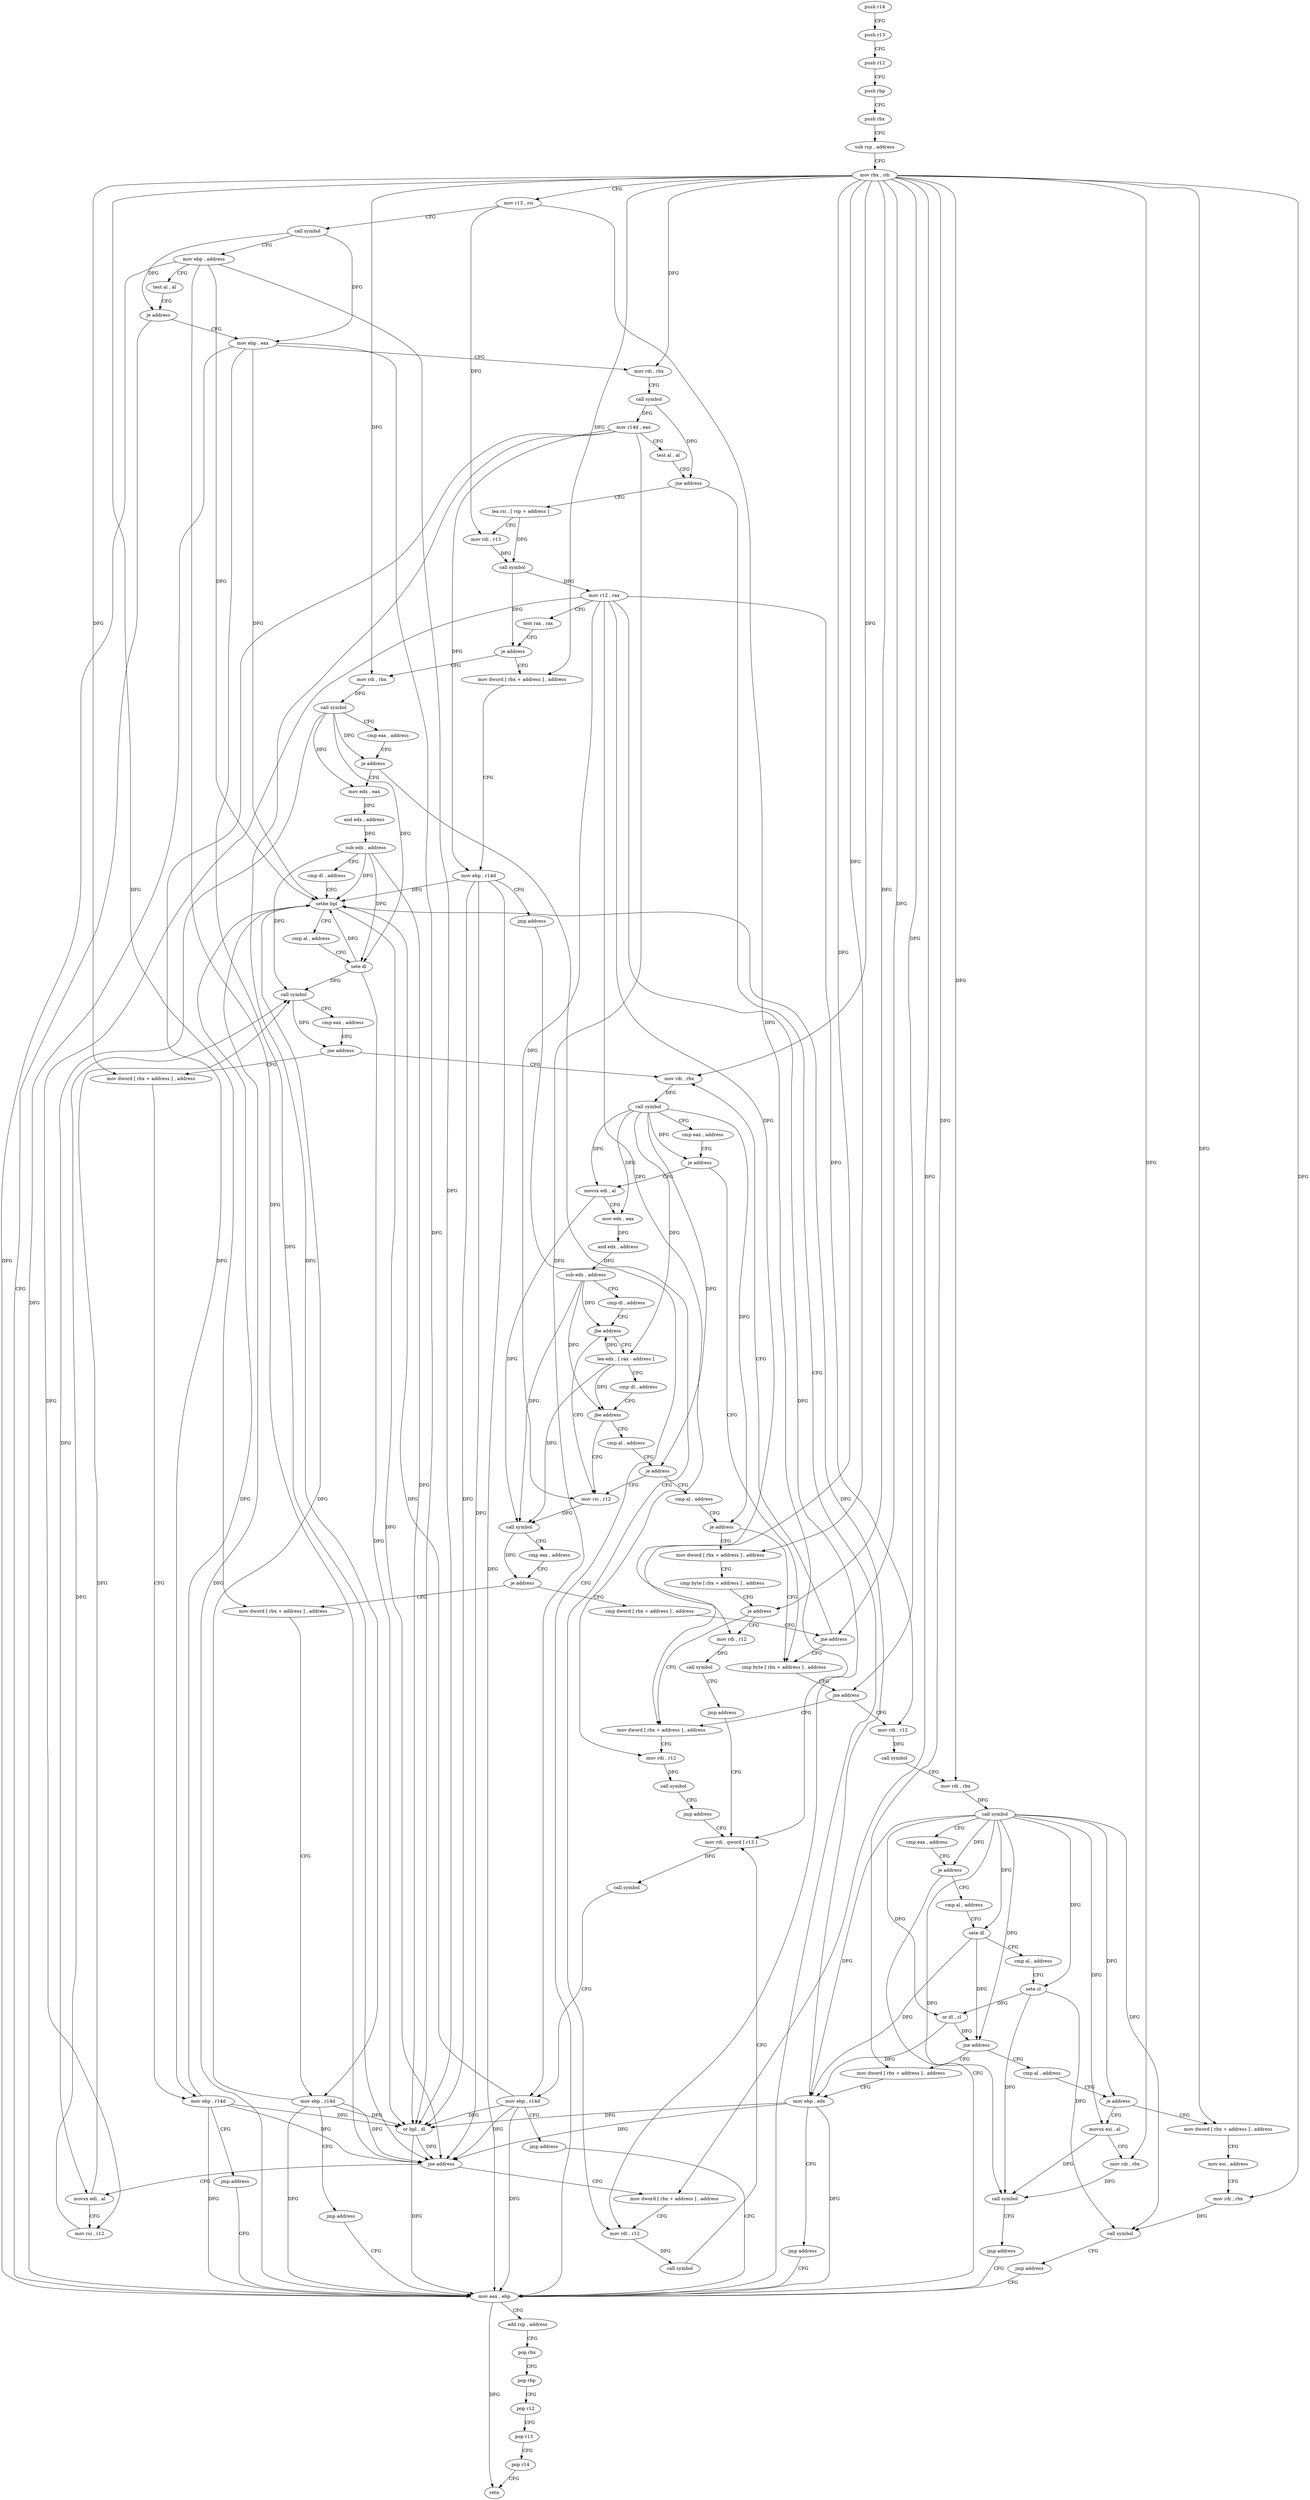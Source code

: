 digraph "func" {
"104400" [label = "push r14" ]
"104402" [label = "push r13" ]
"104404" [label = "push r12" ]
"104406" [label = "push rbp" ]
"104407" [label = "push rbx" ]
"104408" [label = "sub rsp , address" ]
"104412" [label = "mov rbx , rdi" ]
"104415" [label = "mov r13 , rsi" ]
"104418" [label = "call symbol" ]
"104423" [label = "mov ebp , address" ]
"104428" [label = "test al , al" ]
"104430" [label = "je address" ]
"104447" [label = "mov ebp , eax" ]
"104432" [label = "mov eax , ebp" ]
"104449" [label = "mov rdi , rbx" ]
"104452" [label = "call symbol" ]
"104457" [label = "mov r14d , eax" ]
"104460" [label = "test al , al" ]
"104462" [label = "jne address" ]
"104464" [label = "lea rsi , [ rsp + address ]" ]
"104434" [label = "add rsp , address" ]
"104438" [label = "pop rbx" ]
"104439" [label = "pop rbp" ]
"104440" [label = "pop r12" ]
"104442" [label = "pop r13" ]
"104444" [label = "pop r14" ]
"104446" [label = "retn" ]
"104469" [label = "mov rdi , r13" ]
"104472" [label = "call symbol" ]
"104477" [label = "mov r12 , rax" ]
"104480" [label = "test rax , rax" ]
"104483" [label = "je address" ]
"104552" [label = "mov dword [ rbx + address ] , address" ]
"104485" [label = "mov rdi , rbx" ]
"104559" [label = "mov ebp , r14d" ]
"104562" [label = "jmp address" ]
"104488" [label = "call symbol" ]
"104493" [label = "cmp eax , address" ]
"104496" [label = "je address" ]
"104530" [label = "mov rdi , r12" ]
"104498" [label = "mov edx , eax" ]
"104533" [label = "call symbol" ]
"104538" [label = "mov rdi , qword [ r13 ]" ]
"104500" [label = "and edx , address" ]
"104503" [label = "sub edx , address" ]
"104506" [label = "cmp dl , address" ]
"104509" [label = "setbe bpl" ]
"104513" [label = "cmp al , address" ]
"104515" [label = "sete dl" ]
"104518" [label = "or bpl , dl" ]
"104521" [label = "jne address" ]
"104567" [label = "movsx edi , al" ]
"104523" [label = "mov dword [ rbx + address ] , address" ]
"104570" [label = "mov rsi , r12" ]
"104573" [label = "call symbol" ]
"104578" [label = "cmp eax , address" ]
"104581" [label = "jne address" ]
"104621" [label = "mov rdi , rbx" ]
"104583" [label = "mov dword [ rbx + address ] , address" ]
"104624" [label = "call symbol" ]
"104629" [label = "cmp eax , address" ]
"104632" [label = "je address" ]
"104770" [label = "cmp byte [ rbx + address ] , address" ]
"104638" [label = "movsx edi , al" ]
"104590" [label = "mov ebp , r14d" ]
"104593" [label = "jmp address" ]
"104774" [label = "jne address" ]
"104683" [label = "mov dword [ rbx + address ] , address" ]
"104776" [label = "mov rdi , r12" ]
"104641" [label = "mov edx , eax" ]
"104643" [label = "and edx , address" ]
"104646" [label = "sub edx , address" ]
"104649" [label = "cmp dl , address" ]
"104652" [label = "jbe address" ]
"104598" [label = "mov rsi , r12" ]
"104654" [label = "lea edx , [ rax - address ]" ]
"104690" [label = "mov rdi , r12" ]
"104693" [label = "call symbol" ]
"104698" [label = "jmp address" ]
"104779" [label = "call symbol" ]
"104784" [label = "mov rdi , rbx" ]
"104787" [label = "call symbol" ]
"104792" [label = "cmp eax , address" ]
"104795" [label = "je address" ]
"104801" [label = "cmp al , address" ]
"104601" [label = "call symbol" ]
"104606" [label = "cmp eax , address" ]
"104609" [label = "je address" ]
"104703" [label = "mov dword [ rbx + address ] , address" ]
"104611" [label = "cmp dword [ rbx + address ] , address" ]
"104657" [label = "cmp dl , address" ]
"104660" [label = "jbe address" ]
"104662" [label = "cmp al , address" ]
"104542" [label = "call symbol" ]
"104547" [label = "mov ebp , r14d" ]
"104550" [label = "jmp address" ]
"104803" [label = "sete dl" ]
"104806" [label = "cmp al , address" ]
"104808" [label = "sete cl" ]
"104811" [label = "or dl , cl" ]
"104813" [label = "jne address" ]
"104718" [label = "mov dword [ rbx + address ] , address" ]
"104815" [label = "cmp al , address" ]
"104710" [label = "mov ebp , r14d" ]
"104713" [label = "jmp address" ]
"104615" [label = "jne address" ]
"104664" [label = "je address" ]
"104666" [label = "cmp al , address" ]
"104725" [label = "mov ebp , edx" ]
"104727" [label = "jmp address" ]
"104817" [label = "je address" ]
"104732" [label = "mov dword [ rbx + address ] , address" ]
"104819" [label = "movsx esi , al" ]
"104668" [label = "je address" ]
"104670" [label = "mov dword [ rbx + address ] , address" ]
"104739" [label = "mov esi , address" ]
"104744" [label = "mov rdi , rbx" ]
"104747" [label = "call symbol" ]
"104752" [label = "jmp address" ]
"104822" [label = "mov rdi , rbx" ]
"104825" [label = "call symbol" ]
"104830" [label = "jmp address" ]
"104677" [label = "cmp byte [ rbx + address ] , address" ]
"104681" [label = "je address" ]
"104757" [label = "mov rdi , r12" ]
"104760" [label = "call symbol" ]
"104765" [label = "jmp address" ]
"104400" -> "104402" [ label = "CFG" ]
"104402" -> "104404" [ label = "CFG" ]
"104404" -> "104406" [ label = "CFG" ]
"104406" -> "104407" [ label = "CFG" ]
"104407" -> "104408" [ label = "CFG" ]
"104408" -> "104412" [ label = "CFG" ]
"104412" -> "104415" [ label = "CFG" ]
"104412" -> "104449" [ label = "DFG" ]
"104412" -> "104552" [ label = "DFG" ]
"104412" -> "104485" [ label = "DFG" ]
"104412" -> "104523" [ label = "DFG" ]
"104412" -> "104621" [ label = "DFG" ]
"104412" -> "104583" [ label = "DFG" ]
"104412" -> "104774" [ label = "DFG" ]
"104412" -> "104683" [ label = "DFG" ]
"104412" -> "104784" [ label = "DFG" ]
"104412" -> "104703" [ label = "DFG" ]
"104412" -> "104615" [ label = "DFG" ]
"104412" -> "104718" [ label = "DFG" ]
"104412" -> "104732" [ label = "DFG" ]
"104412" -> "104744" [ label = "DFG" ]
"104412" -> "104822" [ label = "DFG" ]
"104412" -> "104670" [ label = "DFG" ]
"104412" -> "104681" [ label = "DFG" ]
"104415" -> "104418" [ label = "CFG" ]
"104415" -> "104469" [ label = "DFG" ]
"104415" -> "104538" [ label = "DFG" ]
"104418" -> "104423" [ label = "CFG" ]
"104418" -> "104430" [ label = "DFG" ]
"104418" -> "104447" [ label = "DFG" ]
"104423" -> "104428" [ label = "CFG" ]
"104423" -> "104432" [ label = "DFG" ]
"104423" -> "104509" [ label = "DFG" ]
"104423" -> "104518" [ label = "DFG" ]
"104423" -> "104521" [ label = "DFG" ]
"104428" -> "104430" [ label = "CFG" ]
"104430" -> "104447" [ label = "CFG" ]
"104430" -> "104432" [ label = "CFG" ]
"104447" -> "104449" [ label = "CFG" ]
"104447" -> "104432" [ label = "DFG" ]
"104447" -> "104509" [ label = "DFG" ]
"104447" -> "104518" [ label = "DFG" ]
"104447" -> "104521" [ label = "DFG" ]
"104432" -> "104434" [ label = "CFG" ]
"104432" -> "104446" [ label = "DFG" ]
"104449" -> "104452" [ label = "CFG" ]
"104452" -> "104457" [ label = "DFG" ]
"104452" -> "104462" [ label = "DFG" ]
"104457" -> "104460" [ label = "CFG" ]
"104457" -> "104559" [ label = "DFG" ]
"104457" -> "104547" [ label = "DFG" ]
"104457" -> "104590" [ label = "DFG" ]
"104457" -> "104710" [ label = "DFG" ]
"104460" -> "104462" [ label = "CFG" ]
"104462" -> "104432" [ label = "CFG" ]
"104462" -> "104464" [ label = "CFG" ]
"104464" -> "104469" [ label = "CFG" ]
"104464" -> "104472" [ label = "DFG" ]
"104434" -> "104438" [ label = "CFG" ]
"104438" -> "104439" [ label = "CFG" ]
"104439" -> "104440" [ label = "CFG" ]
"104440" -> "104442" [ label = "CFG" ]
"104442" -> "104444" [ label = "CFG" ]
"104444" -> "104446" [ label = "CFG" ]
"104469" -> "104472" [ label = "DFG" ]
"104472" -> "104477" [ label = "DFG" ]
"104472" -> "104483" [ label = "DFG" ]
"104477" -> "104480" [ label = "CFG" ]
"104477" -> "104530" [ label = "DFG" ]
"104477" -> "104570" [ label = "DFG" ]
"104477" -> "104690" [ label = "DFG" ]
"104477" -> "104776" [ label = "DFG" ]
"104477" -> "104598" [ label = "DFG" ]
"104477" -> "104757" [ label = "DFG" ]
"104480" -> "104483" [ label = "CFG" ]
"104483" -> "104552" [ label = "CFG" ]
"104483" -> "104485" [ label = "CFG" ]
"104552" -> "104559" [ label = "CFG" ]
"104485" -> "104488" [ label = "DFG" ]
"104559" -> "104562" [ label = "CFG" ]
"104559" -> "104432" [ label = "DFG" ]
"104559" -> "104509" [ label = "DFG" ]
"104559" -> "104518" [ label = "DFG" ]
"104559" -> "104521" [ label = "DFG" ]
"104562" -> "104432" [ label = "CFG" ]
"104488" -> "104493" [ label = "CFG" ]
"104488" -> "104496" [ label = "DFG" ]
"104488" -> "104498" [ label = "DFG" ]
"104488" -> "104515" [ label = "DFG" ]
"104488" -> "104567" [ label = "DFG" ]
"104493" -> "104496" [ label = "CFG" ]
"104496" -> "104530" [ label = "CFG" ]
"104496" -> "104498" [ label = "CFG" ]
"104530" -> "104533" [ label = "DFG" ]
"104498" -> "104500" [ label = "DFG" ]
"104533" -> "104538" [ label = "CFG" ]
"104538" -> "104542" [ label = "DFG" ]
"104500" -> "104503" [ label = "DFG" ]
"104503" -> "104506" [ label = "CFG" ]
"104503" -> "104509" [ label = "DFG" ]
"104503" -> "104515" [ label = "DFG" ]
"104503" -> "104518" [ label = "DFG" ]
"104503" -> "104573" [ label = "DFG" ]
"104506" -> "104509" [ label = "CFG" ]
"104509" -> "104513" [ label = "CFG" ]
"104509" -> "104432" [ label = "DFG" ]
"104509" -> "104521" [ label = "DFG" ]
"104513" -> "104515" [ label = "CFG" ]
"104515" -> "104518" [ label = "DFG" ]
"104515" -> "104509" [ label = "DFG" ]
"104515" -> "104573" [ label = "DFG" ]
"104518" -> "104521" [ label = "DFG" ]
"104518" -> "104432" [ label = "DFG" ]
"104521" -> "104567" [ label = "CFG" ]
"104521" -> "104523" [ label = "CFG" ]
"104567" -> "104570" [ label = "CFG" ]
"104567" -> "104573" [ label = "DFG" ]
"104523" -> "104530" [ label = "CFG" ]
"104570" -> "104573" [ label = "DFG" ]
"104573" -> "104578" [ label = "CFG" ]
"104573" -> "104581" [ label = "DFG" ]
"104578" -> "104581" [ label = "CFG" ]
"104581" -> "104621" [ label = "CFG" ]
"104581" -> "104583" [ label = "CFG" ]
"104621" -> "104624" [ label = "DFG" ]
"104583" -> "104590" [ label = "CFG" ]
"104624" -> "104629" [ label = "CFG" ]
"104624" -> "104632" [ label = "DFG" ]
"104624" -> "104638" [ label = "DFG" ]
"104624" -> "104641" [ label = "DFG" ]
"104624" -> "104654" [ label = "DFG" ]
"104624" -> "104664" [ label = "DFG" ]
"104624" -> "104668" [ label = "DFG" ]
"104629" -> "104632" [ label = "CFG" ]
"104632" -> "104770" [ label = "CFG" ]
"104632" -> "104638" [ label = "CFG" ]
"104770" -> "104774" [ label = "CFG" ]
"104638" -> "104641" [ label = "CFG" ]
"104638" -> "104601" [ label = "DFG" ]
"104590" -> "104593" [ label = "CFG" ]
"104590" -> "104432" [ label = "DFG" ]
"104590" -> "104521" [ label = "DFG" ]
"104590" -> "104509" [ label = "DFG" ]
"104590" -> "104518" [ label = "DFG" ]
"104593" -> "104432" [ label = "CFG" ]
"104774" -> "104683" [ label = "CFG" ]
"104774" -> "104776" [ label = "CFG" ]
"104683" -> "104690" [ label = "CFG" ]
"104776" -> "104779" [ label = "DFG" ]
"104641" -> "104643" [ label = "DFG" ]
"104643" -> "104646" [ label = "DFG" ]
"104646" -> "104649" [ label = "CFG" ]
"104646" -> "104652" [ label = "DFG" ]
"104646" -> "104601" [ label = "DFG" ]
"104646" -> "104660" [ label = "DFG" ]
"104649" -> "104652" [ label = "CFG" ]
"104652" -> "104598" [ label = "CFG" ]
"104652" -> "104654" [ label = "CFG" ]
"104598" -> "104601" [ label = "DFG" ]
"104654" -> "104657" [ label = "CFG" ]
"104654" -> "104652" [ label = "DFG" ]
"104654" -> "104601" [ label = "DFG" ]
"104654" -> "104660" [ label = "DFG" ]
"104690" -> "104693" [ label = "DFG" ]
"104693" -> "104698" [ label = "CFG" ]
"104698" -> "104538" [ label = "CFG" ]
"104779" -> "104784" [ label = "CFG" ]
"104784" -> "104787" [ label = "DFG" ]
"104787" -> "104792" [ label = "CFG" ]
"104787" -> "104795" [ label = "DFG" ]
"104787" -> "104803" [ label = "DFG" ]
"104787" -> "104808" [ label = "DFG" ]
"104787" -> "104817" [ label = "DFG" ]
"104787" -> "104819" [ label = "DFG" ]
"104787" -> "104811" [ label = "DFG" ]
"104787" -> "104747" [ label = "DFG" ]
"104787" -> "104825" [ label = "DFG" ]
"104787" -> "104813" [ label = "DFG" ]
"104787" -> "104725" [ label = "DFG" ]
"104792" -> "104795" [ label = "CFG" ]
"104795" -> "104432" [ label = "CFG" ]
"104795" -> "104801" [ label = "CFG" ]
"104801" -> "104803" [ label = "CFG" ]
"104601" -> "104606" [ label = "CFG" ]
"104601" -> "104609" [ label = "DFG" ]
"104606" -> "104609" [ label = "CFG" ]
"104609" -> "104703" [ label = "CFG" ]
"104609" -> "104611" [ label = "CFG" ]
"104703" -> "104710" [ label = "CFG" ]
"104611" -> "104615" [ label = "CFG" ]
"104657" -> "104660" [ label = "CFG" ]
"104660" -> "104598" [ label = "CFG" ]
"104660" -> "104662" [ label = "CFG" ]
"104662" -> "104664" [ label = "CFG" ]
"104542" -> "104547" [ label = "CFG" ]
"104547" -> "104550" [ label = "CFG" ]
"104547" -> "104432" [ label = "DFG" ]
"104547" -> "104521" [ label = "DFG" ]
"104547" -> "104509" [ label = "DFG" ]
"104547" -> "104518" [ label = "DFG" ]
"104550" -> "104432" [ label = "CFG" ]
"104803" -> "104806" [ label = "CFG" ]
"104803" -> "104813" [ label = "DFG" ]
"104803" -> "104725" [ label = "DFG" ]
"104806" -> "104808" [ label = "CFG" ]
"104808" -> "104811" [ label = "DFG" ]
"104808" -> "104747" [ label = "DFG" ]
"104808" -> "104825" [ label = "DFG" ]
"104811" -> "104813" [ label = "DFG" ]
"104811" -> "104725" [ label = "DFG" ]
"104813" -> "104718" [ label = "CFG" ]
"104813" -> "104815" [ label = "CFG" ]
"104718" -> "104725" [ label = "CFG" ]
"104815" -> "104817" [ label = "CFG" ]
"104710" -> "104713" [ label = "CFG" ]
"104710" -> "104432" [ label = "DFG" ]
"104710" -> "104521" [ label = "DFG" ]
"104710" -> "104509" [ label = "DFG" ]
"104710" -> "104518" [ label = "DFG" ]
"104713" -> "104432" [ label = "CFG" ]
"104615" -> "104770" [ label = "CFG" ]
"104615" -> "104621" [ label = "CFG" ]
"104664" -> "104598" [ label = "CFG" ]
"104664" -> "104666" [ label = "CFG" ]
"104666" -> "104668" [ label = "CFG" ]
"104725" -> "104727" [ label = "CFG" ]
"104725" -> "104432" [ label = "DFG" ]
"104725" -> "104521" [ label = "DFG" ]
"104725" -> "104509" [ label = "DFG" ]
"104725" -> "104518" [ label = "DFG" ]
"104727" -> "104432" [ label = "CFG" ]
"104817" -> "104732" [ label = "CFG" ]
"104817" -> "104819" [ label = "CFG" ]
"104732" -> "104739" [ label = "CFG" ]
"104819" -> "104822" [ label = "CFG" ]
"104819" -> "104825" [ label = "DFG" ]
"104668" -> "104770" [ label = "CFG" ]
"104668" -> "104670" [ label = "CFG" ]
"104670" -> "104677" [ label = "CFG" ]
"104739" -> "104744" [ label = "CFG" ]
"104744" -> "104747" [ label = "DFG" ]
"104747" -> "104752" [ label = "CFG" ]
"104752" -> "104432" [ label = "CFG" ]
"104822" -> "104825" [ label = "DFG" ]
"104825" -> "104830" [ label = "CFG" ]
"104830" -> "104432" [ label = "CFG" ]
"104677" -> "104681" [ label = "CFG" ]
"104681" -> "104757" [ label = "CFG" ]
"104681" -> "104683" [ label = "CFG" ]
"104757" -> "104760" [ label = "DFG" ]
"104760" -> "104765" [ label = "CFG" ]
"104765" -> "104538" [ label = "CFG" ]
}
